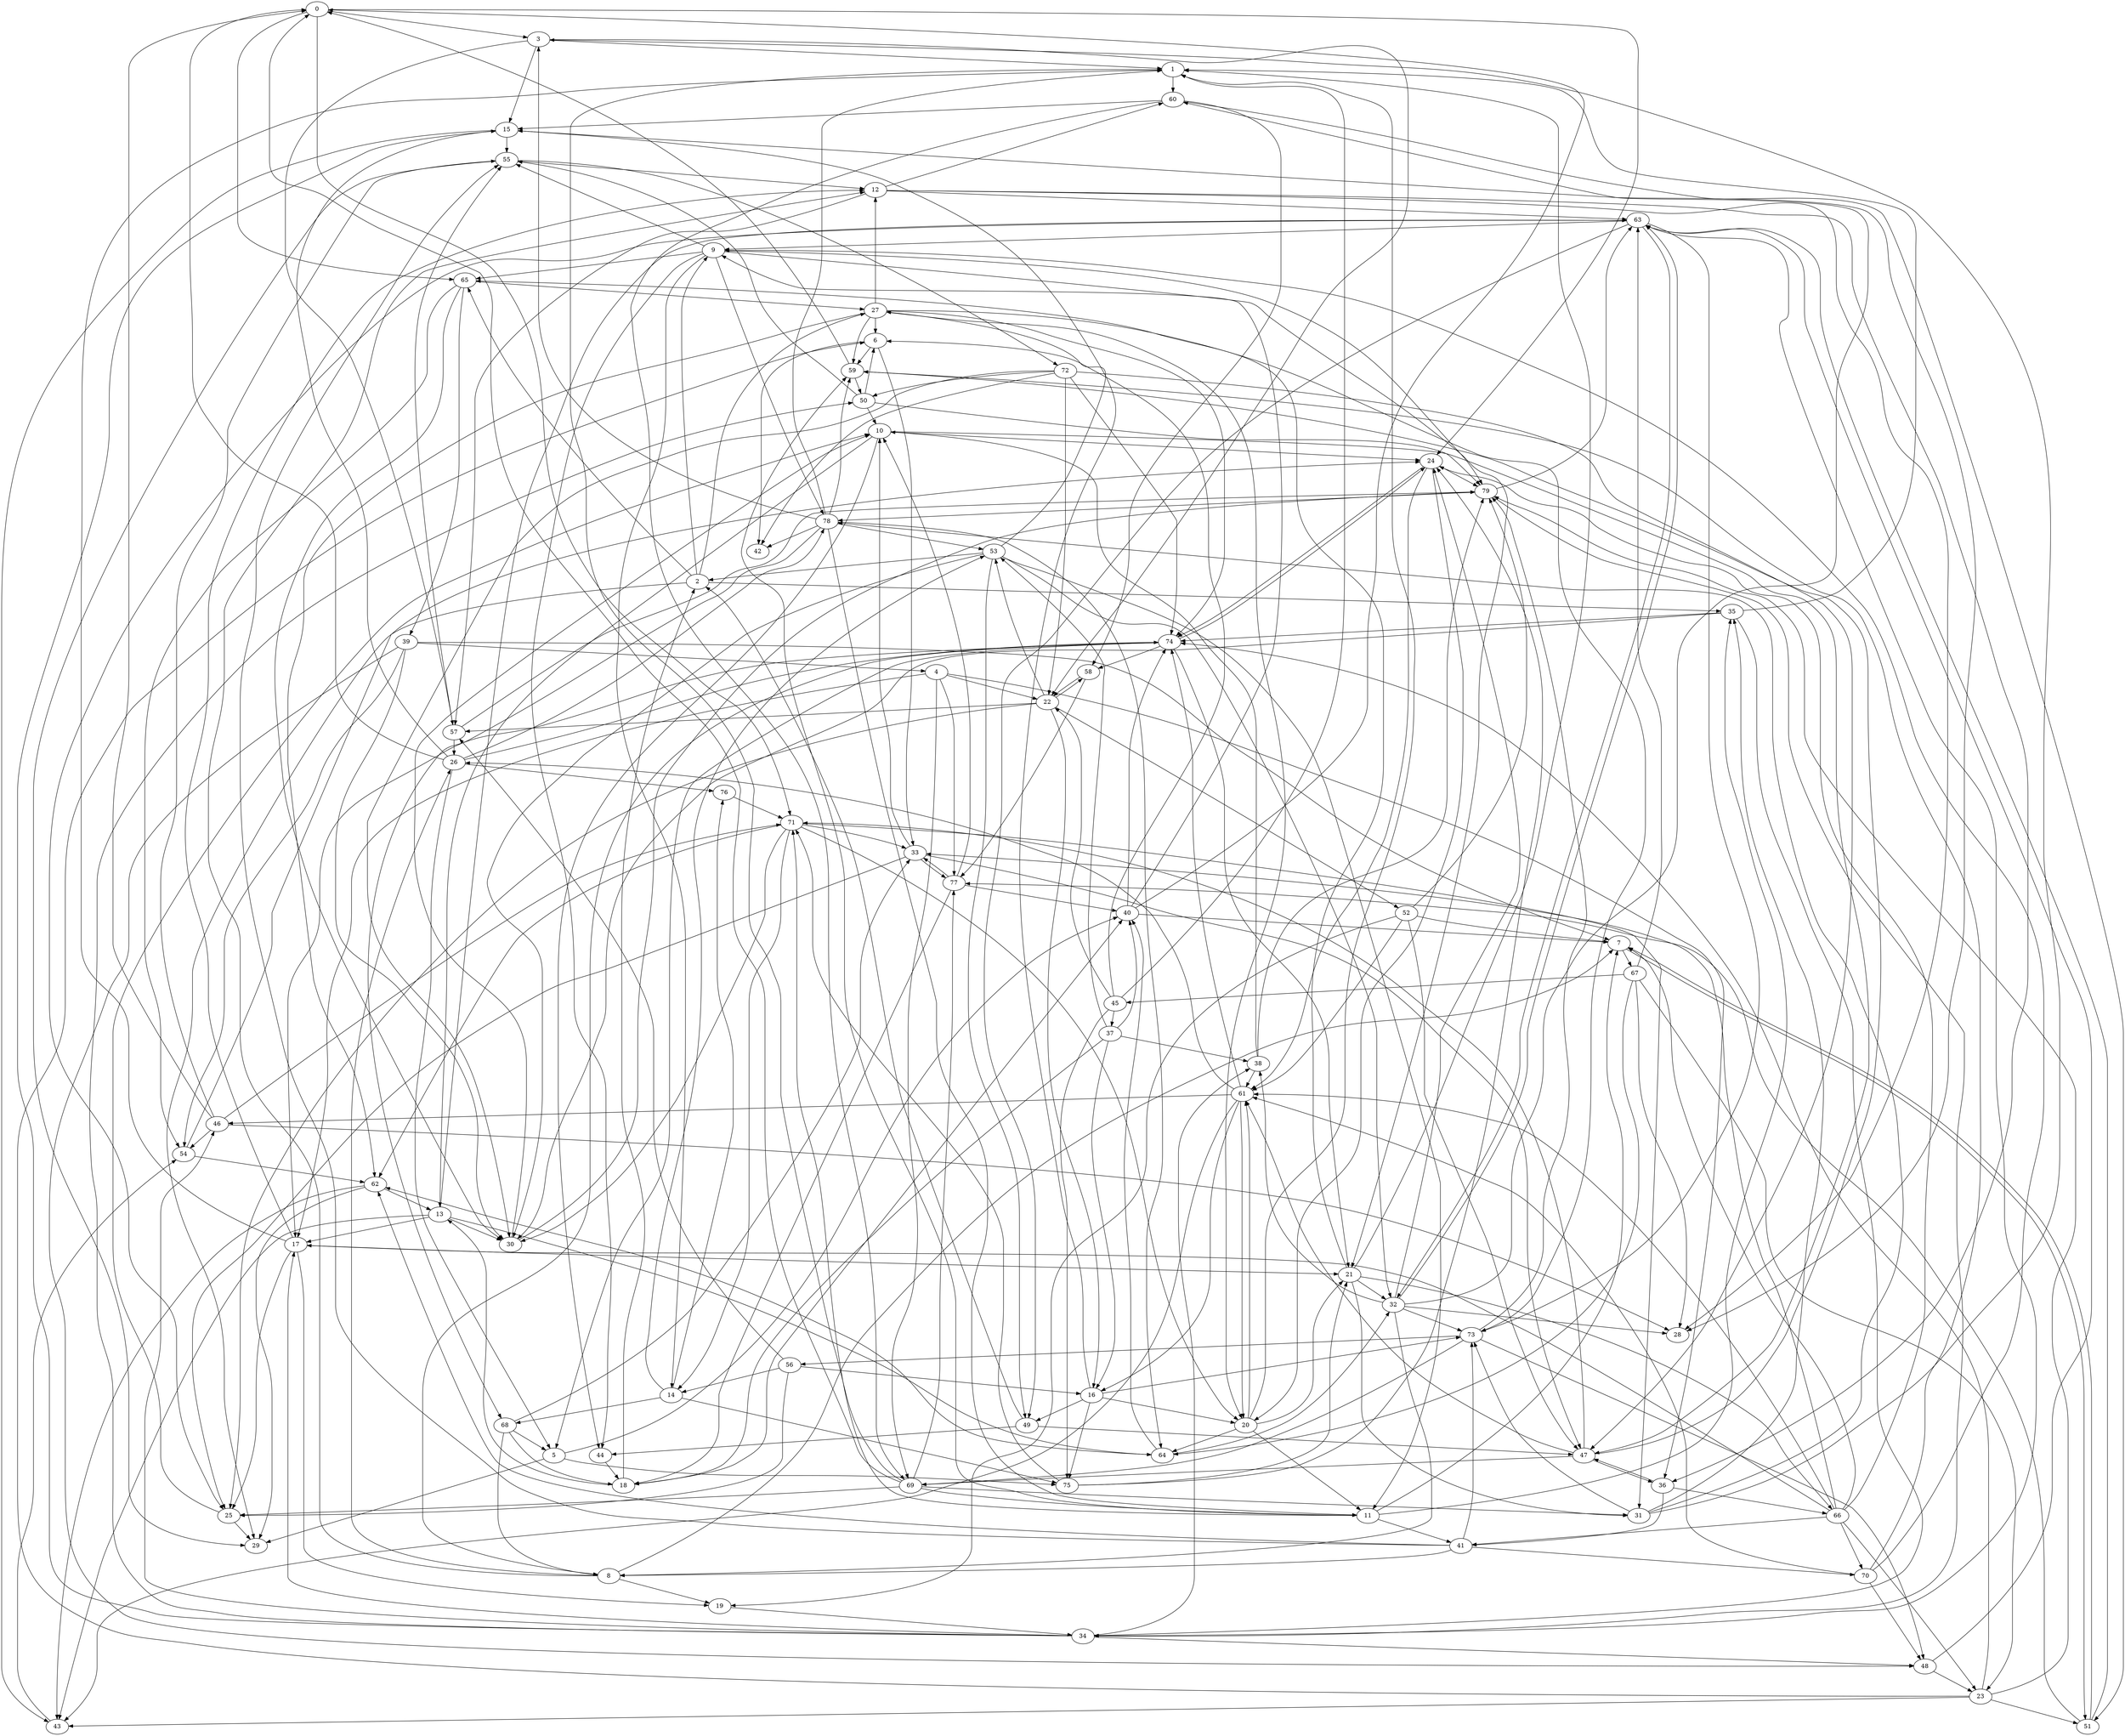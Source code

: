 digraph G {
0 -> 3;
0 -> 71;
0 -> 65;
0 -> 24;
1 -> 60;
2 -> 9;
2 -> 29;
2 -> 65;
2 -> 27;
2 -> 35;
3 -> 22;
3 -> 15;
3 -> 57;
3 -> 1;
4 -> 17;
4 -> 77;
4 -> 69;
4 -> 22;
4 -> 36;
5 -> 29;
5 -> 40;
5 -> 75;
6 -> 59;
6 -> 33;
6 -> 42;
7 -> 51;
7 -> 67;
8 -> 19;
8 -> 26;
8 -> 12;
8 -> 7;
9 -> 65;
9 -> 55;
9 -> 14;
9 -> 21;
9 -> 79;
9 -> 44;
9 -> 78;
10 -> 44;
10 -> 47;
10 -> 24;
10 -> 13;
11 -> 71;
11 -> 35;
11 -> 41;
11 -> 7;
11 -> 59;
12 -> 28;
12 -> 63;
12 -> 57;
12 -> 36;
12 -> 60;
13 -> 43;
13 -> 63;
13 -> 64;
13 -> 17;
13 -> 30;
14 -> 68;
14 -> 53;
14 -> 75;
14 -> 76;
15 -> 55;
15 -> 28;
15 -> 43;
16 -> 73;
16 -> 20;
16 -> 75;
16 -> 15;
16 -> 49;
17 -> 19;
17 -> 1;
17 -> 21;
17 -> 12;
17 -> 25;
18 -> 13;
18 -> 2;
18 -> 40;
19 -> 34;
20 -> 11;
20 -> 61;
20 -> 1;
20 -> 64;
20 -> 21;
21 -> 66;
21 -> 1;
21 -> 65;
21 -> 31;
21 -> 32;
22 -> 16;
22 -> 52;
22 -> 53;
22 -> 25;
22 -> 57;
22 -> 58;
23 -> 6;
23 -> 74;
23 -> 43;
23 -> 79;
23 -> 51;
24 -> 20;
24 -> 61;
24 -> 79;
24 -> 74;
25 -> 10;
25 -> 29;
26 -> 15;
26 -> 0;
26 -> 76;
26 -> 78;
26 -> 74;
26 -> 5;
27 -> 59;
27 -> 62;
27 -> 20;
27 -> 12;
27 -> 6;
27 -> 73;
27 -> 74;
30 -> 79;
30 -> 10;
31 -> 73;
31 -> 3;
31 -> 78;
31 -> 35;
32 -> 24;
32 -> 28;
32 -> 73;
32 -> 63;
32 -> 38;
32 -> 60;
32 -> 8;
33 -> 10;
33 -> 25;
33 -> 47;
33 -> 77;
34 -> 50;
34 -> 48;
34 -> 46;
34 -> 38;
34 -> 17;
34 -> 15;
35 -> 1;
35 -> 34;
35 -> 30;
35 -> 74;
36 -> 66;
36 -> 41;
36 -> 47;
37 -> 16;
37 -> 40;
37 -> 53;
37 -> 38;
37 -> 18;
38 -> 61;
38 -> 79;
38 -> 10;
39 -> 4;
39 -> 48;
39 -> 30;
39 -> 7;
39 -> 54;
40 -> 7;
40 -> 0;
40 -> 74;
40 -> 9;
41 -> 8;
41 -> 70;
41 -> 73;
41 -> 55;
41 -> 62;
43 -> 54;
44 -> 18;
45 -> 75;
45 -> 22;
45 -> 6;
45 -> 37;
45 -> 1;
46 -> 28;
46 -> 0;
46 -> 54;
46 -> 55;
46 -> 71;
47 -> 69;
47 -> 59;
47 -> 36;
47 -> 61;
47 -> 71;
48 -> 63;
48 -> 23;
49 -> 47;
49 -> 2;
49 -> 44;
50 -> 79;
50 -> 55;
50 -> 10;
50 -> 6;
51 -> 63;
51 -> 7;
51 -> 77;
52 -> 7;
52 -> 79;
52 -> 19;
52 -> 61;
52 -> 47;
53 -> 32;
53 -> 11;
53 -> 49;
53 -> 30;
53 -> 27;
53 -> 2;
54 -> 62;
54 -> 24;
55 -> 72;
55 -> 12;
55 -> 29;
56 -> 16;
56 -> 25;
56 -> 14;
56 -> 57;
57 -> 55;
57 -> 26;
57 -> 79;
58 -> 22;
58 -> 77;
59 -> 50;
59 -> 0;
60 -> 69;
60 -> 15;
60 -> 58;
60 -> 51;
61 -> 26;
61 -> 74;
61 -> 46;
61 -> 43;
61 -> 16;
61 -> 20;
62 -> 13;
62 -> 29;
62 -> 43;
63 -> 73;
63 -> 34;
63 -> 32;
63 -> 49;
63 -> 9;
63 -> 25;
64 -> 32;
64 -> 62;
64 -> 40;
65 -> 27;
65 -> 30;
65 -> 54;
65 -> 39;
66 -> 33;
66 -> 23;
66 -> 70;
66 -> 61;
66 -> 7;
66 -> 24;
66 -> 17;
66 -> 41;
67 -> 63;
67 -> 28;
67 -> 23;
67 -> 64;
67 -> 45;
68 -> 8;
68 -> 5;
68 -> 33;
68 -> 18;
69 -> 11;
69 -> 77;
69 -> 0;
69 -> 31;
69 -> 25;
69 -> 1;
70 -> 61;
70 -> 59;
70 -> 48;
70 -> 9;
71 -> 31;
71 -> 62;
71 -> 20;
71 -> 30;
71 -> 33;
71 -> 14;
72 -> 42;
72 -> 50;
72 -> 47;
72 -> 74;
72 -> 22;
72 -> 30;
73 -> 56;
73 -> 48;
73 -> 69;
73 -> 79;
74 -> 8;
74 -> 58;
74 -> 5;
74 -> 21;
74 -> 17;
74 -> 24;
75 -> 24;
75 -> 21;
75 -> 71;
76 -> 71;
77 -> 10;
77 -> 40;
77 -> 18;
77 -> 33;
78 -> 1;
78 -> 11;
78 -> 68;
78 -> 53;
78 -> 64;
78 -> 3;
78 -> 59;
78 -> 42;
79 -> 34;
79 -> 78;
79 -> 63;
}